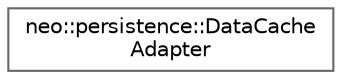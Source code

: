 digraph "Graphical Class Hierarchy"
{
 // LATEX_PDF_SIZE
  bgcolor="transparent";
  edge [fontname=Helvetica,fontsize=10,labelfontname=Helvetica,labelfontsize=10];
  node [fontname=Helvetica,fontsize=10,shape=box,height=0.2,width=0.4];
  rankdir="LR";
  Node0 [id="Node000000",label="neo::persistence::DataCache\lAdapter",height=0.2,width=0.4,color="grey40", fillcolor="white", style="filled",URL="$classneo_1_1persistence_1_1_data_cache_adapter.html",tooltip="Adapter class to provide convenient Put/Add methods for DataCache."];
}
